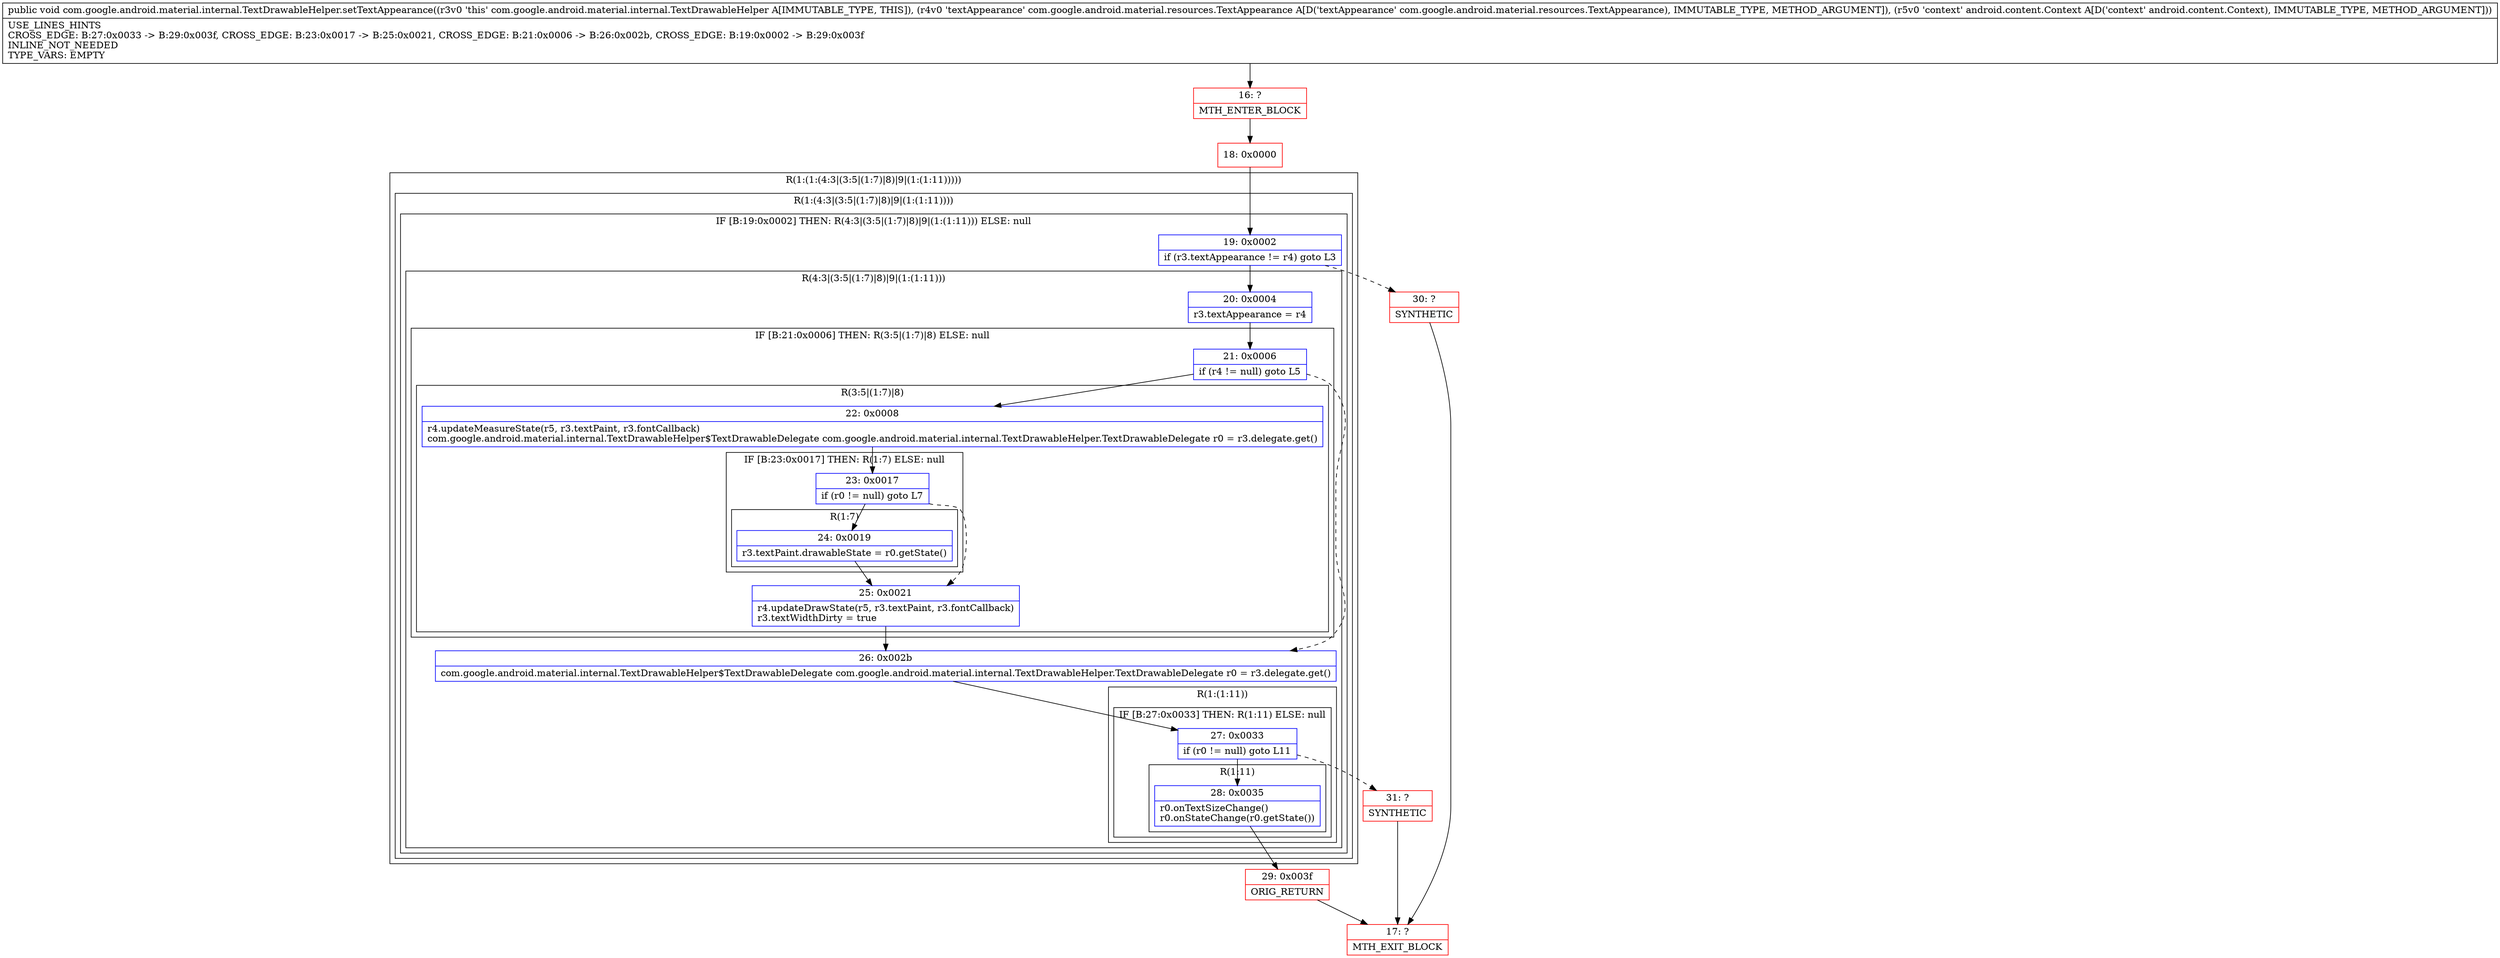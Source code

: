 digraph "CFG forcom.google.android.material.internal.TextDrawableHelper.setTextAppearance(Lcom\/google\/android\/material\/resources\/TextAppearance;Landroid\/content\/Context;)V" {
subgraph cluster_Region_719404245 {
label = "R(1:(1:(4:3|(3:5|(1:7)|8)|9|(1:(1:11)))))";
node [shape=record,color=blue];
subgraph cluster_Region_1727873920 {
label = "R(1:(4:3|(3:5|(1:7)|8)|9|(1:(1:11))))";
node [shape=record,color=blue];
subgraph cluster_IfRegion_163749978 {
label = "IF [B:19:0x0002] THEN: R(4:3|(3:5|(1:7)|8)|9|(1:(1:11))) ELSE: null";
node [shape=record,color=blue];
Node_19 [shape=record,label="{19\:\ 0x0002|if (r3.textAppearance != r4) goto L3\l}"];
subgraph cluster_Region_1713272516 {
label = "R(4:3|(3:5|(1:7)|8)|9|(1:(1:11)))";
node [shape=record,color=blue];
Node_20 [shape=record,label="{20\:\ 0x0004|r3.textAppearance = r4\l}"];
subgraph cluster_IfRegion_1501159751 {
label = "IF [B:21:0x0006] THEN: R(3:5|(1:7)|8) ELSE: null";
node [shape=record,color=blue];
Node_21 [shape=record,label="{21\:\ 0x0006|if (r4 != null) goto L5\l}"];
subgraph cluster_Region_2006977354 {
label = "R(3:5|(1:7)|8)";
node [shape=record,color=blue];
Node_22 [shape=record,label="{22\:\ 0x0008|r4.updateMeasureState(r5, r3.textPaint, r3.fontCallback)\lcom.google.android.material.internal.TextDrawableHelper$TextDrawableDelegate com.google.android.material.internal.TextDrawableHelper.TextDrawableDelegate r0 = r3.delegate.get()\l}"];
subgraph cluster_IfRegion_1646132012 {
label = "IF [B:23:0x0017] THEN: R(1:7) ELSE: null";
node [shape=record,color=blue];
Node_23 [shape=record,label="{23\:\ 0x0017|if (r0 != null) goto L7\l}"];
subgraph cluster_Region_1791798601 {
label = "R(1:7)";
node [shape=record,color=blue];
Node_24 [shape=record,label="{24\:\ 0x0019|r3.textPaint.drawableState = r0.getState()\l}"];
}
}
Node_25 [shape=record,label="{25\:\ 0x0021|r4.updateDrawState(r5, r3.textPaint, r3.fontCallback)\lr3.textWidthDirty = true\l}"];
}
}
Node_26 [shape=record,label="{26\:\ 0x002b|com.google.android.material.internal.TextDrawableHelper$TextDrawableDelegate com.google.android.material.internal.TextDrawableHelper.TextDrawableDelegate r0 = r3.delegate.get()\l}"];
subgraph cluster_Region_2052946217 {
label = "R(1:(1:11))";
node [shape=record,color=blue];
subgraph cluster_IfRegion_151005989 {
label = "IF [B:27:0x0033] THEN: R(1:11) ELSE: null";
node [shape=record,color=blue];
Node_27 [shape=record,label="{27\:\ 0x0033|if (r0 != null) goto L11\l}"];
subgraph cluster_Region_342768525 {
label = "R(1:11)";
node [shape=record,color=blue];
Node_28 [shape=record,label="{28\:\ 0x0035|r0.onTextSizeChange()\lr0.onStateChange(r0.getState())\l}"];
}
}
}
}
}
}
}
Node_16 [shape=record,color=red,label="{16\:\ ?|MTH_ENTER_BLOCK\l}"];
Node_18 [shape=record,color=red,label="{18\:\ 0x0000}"];
Node_29 [shape=record,color=red,label="{29\:\ 0x003f|ORIG_RETURN\l}"];
Node_17 [shape=record,color=red,label="{17\:\ ?|MTH_EXIT_BLOCK\l}"];
Node_31 [shape=record,color=red,label="{31\:\ ?|SYNTHETIC\l}"];
Node_30 [shape=record,color=red,label="{30\:\ ?|SYNTHETIC\l}"];
MethodNode[shape=record,label="{public void com.google.android.material.internal.TextDrawableHelper.setTextAppearance((r3v0 'this' com.google.android.material.internal.TextDrawableHelper A[IMMUTABLE_TYPE, THIS]), (r4v0 'textAppearance' com.google.android.material.resources.TextAppearance A[D('textAppearance' com.google.android.material.resources.TextAppearance), IMMUTABLE_TYPE, METHOD_ARGUMENT]), (r5v0 'context' android.content.Context A[D('context' android.content.Context), IMMUTABLE_TYPE, METHOD_ARGUMENT]))  | USE_LINES_HINTS\lCROSS_EDGE: B:27:0x0033 \-\> B:29:0x003f, CROSS_EDGE: B:23:0x0017 \-\> B:25:0x0021, CROSS_EDGE: B:21:0x0006 \-\> B:26:0x002b, CROSS_EDGE: B:19:0x0002 \-\> B:29:0x003f\lINLINE_NOT_NEEDED\lTYPE_VARS: EMPTY\l}"];
MethodNode -> Node_16;Node_19 -> Node_20;
Node_19 -> Node_30[style=dashed];
Node_20 -> Node_21;
Node_21 -> Node_22;
Node_21 -> Node_26[style=dashed];
Node_22 -> Node_23;
Node_23 -> Node_24;
Node_23 -> Node_25[style=dashed];
Node_24 -> Node_25;
Node_25 -> Node_26;
Node_26 -> Node_27;
Node_27 -> Node_28;
Node_27 -> Node_31[style=dashed];
Node_28 -> Node_29;
Node_16 -> Node_18;
Node_18 -> Node_19;
Node_29 -> Node_17;
Node_31 -> Node_17;
Node_30 -> Node_17;
}

